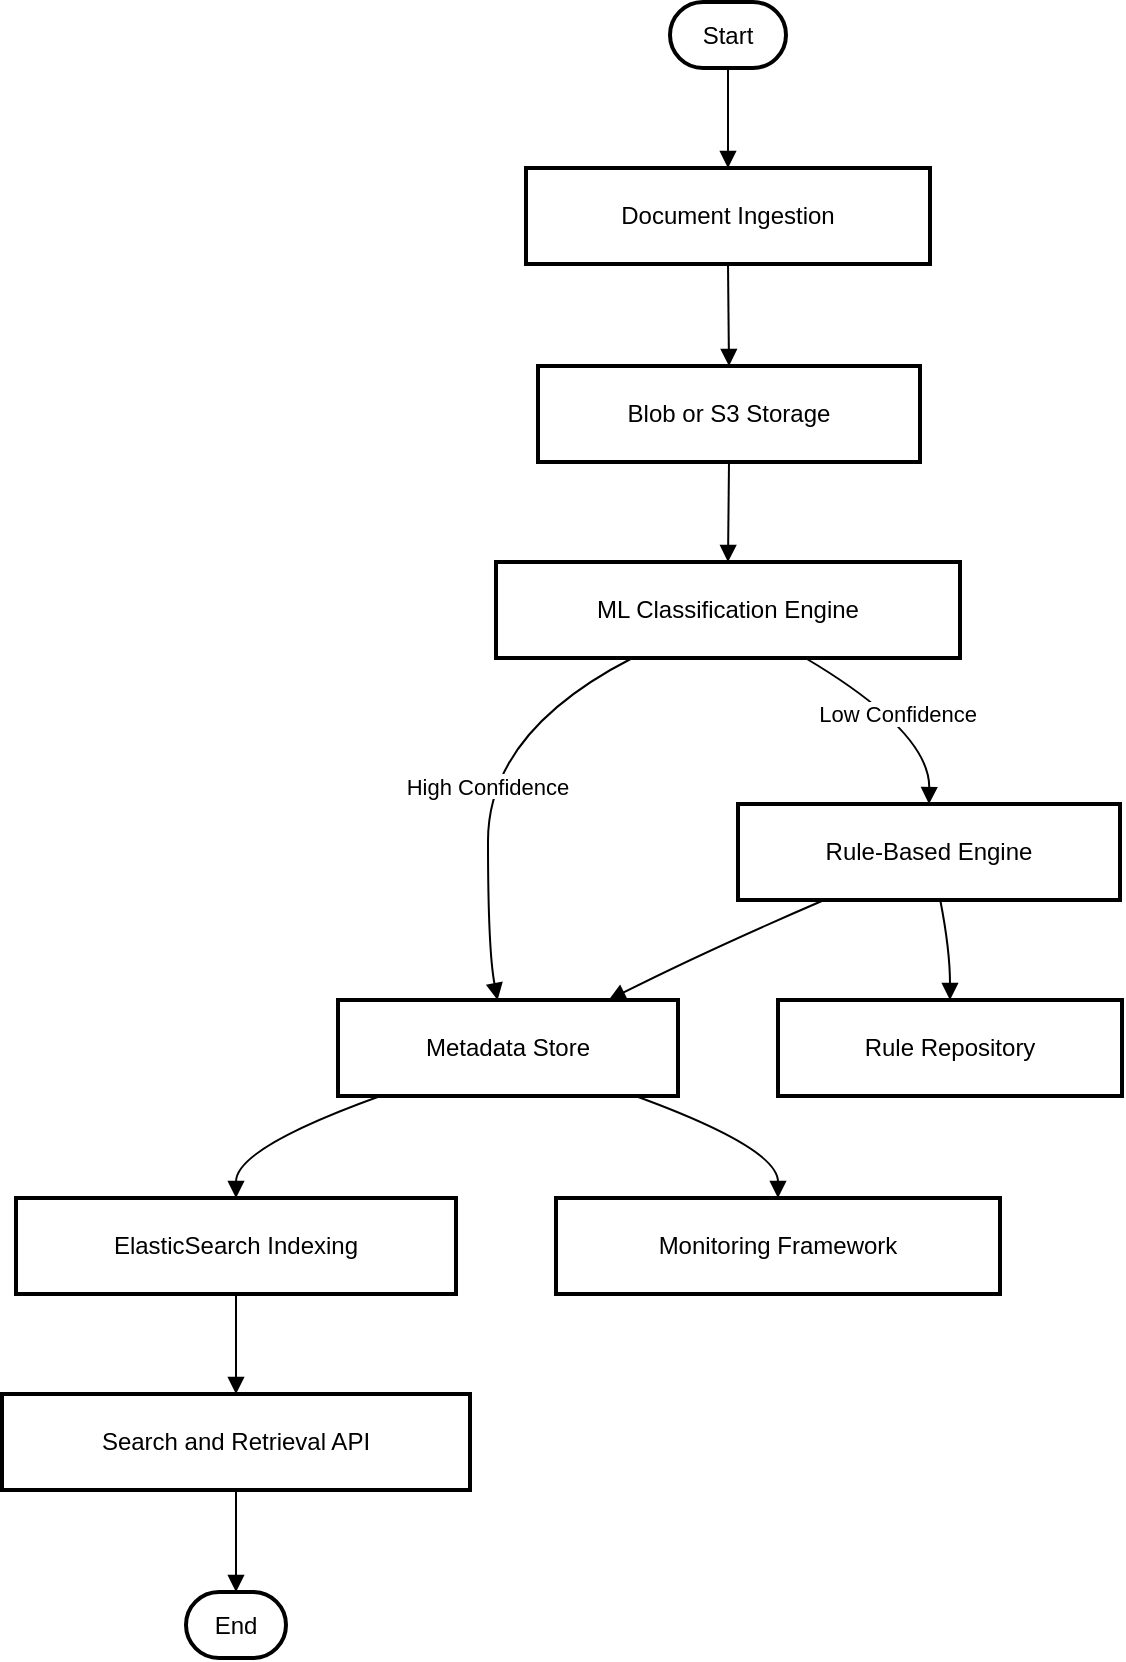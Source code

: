 <mxfile version="24.8.6">
  <diagram name="Page-1" id="se5bkJXgK8OaHUlRsgFr">
    <mxGraphModel dx="1985" dy="857" grid="1" gridSize="10" guides="1" tooltips="1" connect="1" arrows="1" fold="1" page="1" pageScale="1" pageWidth="850" pageHeight="1100" math="0" shadow="0">
      <root>
        <mxCell id="0" />
        <mxCell id="1" parent="0" />
        <mxCell id="tDw0Kk_PkB-AB_nRdGUu-1" value="Start" style="rounded=1;whiteSpace=wrap;arcSize=50;strokeWidth=2;" vertex="1" parent="1">
          <mxGeometry x="354" y="220" width="58" height="33" as="geometry" />
        </mxCell>
        <mxCell id="tDw0Kk_PkB-AB_nRdGUu-2" value="Document Ingestion" style="whiteSpace=wrap;strokeWidth=2;" vertex="1" parent="1">
          <mxGeometry x="282" y="303" width="202" height="48" as="geometry" />
        </mxCell>
        <mxCell id="tDw0Kk_PkB-AB_nRdGUu-3" value="Blob or S3 Storage" style="whiteSpace=wrap;strokeWidth=2;" vertex="1" parent="1">
          <mxGeometry x="288" y="402" width="191" height="48" as="geometry" />
        </mxCell>
        <mxCell id="tDw0Kk_PkB-AB_nRdGUu-4" value="ML Classification Engine" style="whiteSpace=wrap;strokeWidth=2;" vertex="1" parent="1">
          <mxGeometry x="267" y="500" width="232" height="48" as="geometry" />
        </mxCell>
        <mxCell id="tDw0Kk_PkB-AB_nRdGUu-5" value="Metadata Store" style="whiteSpace=wrap;strokeWidth=2;" vertex="1" parent="1">
          <mxGeometry x="188" y="719" width="170" height="48" as="geometry" />
        </mxCell>
        <mxCell id="tDw0Kk_PkB-AB_nRdGUu-6" value="Rule-Based Engine" style="whiteSpace=wrap;strokeWidth=2;" vertex="1" parent="1">
          <mxGeometry x="388" y="621" width="191" height="48" as="geometry" />
        </mxCell>
        <mxCell id="tDw0Kk_PkB-AB_nRdGUu-7" value="Rule Repository" style="whiteSpace=wrap;strokeWidth=2;" vertex="1" parent="1">
          <mxGeometry x="408" y="719" width="172" height="48" as="geometry" />
        </mxCell>
        <mxCell id="tDw0Kk_PkB-AB_nRdGUu-8" value="ElasticSearch Indexing" style="whiteSpace=wrap;strokeWidth=2;" vertex="1" parent="1">
          <mxGeometry x="27" y="818" width="220" height="48" as="geometry" />
        </mxCell>
        <mxCell id="tDw0Kk_PkB-AB_nRdGUu-9" value="Search and Retrieval API" style="whiteSpace=wrap;strokeWidth=2;" vertex="1" parent="1">
          <mxGeometry x="20" y="916" width="234" height="48" as="geometry" />
        </mxCell>
        <mxCell id="tDw0Kk_PkB-AB_nRdGUu-10" value="Monitoring Framework" style="whiteSpace=wrap;strokeWidth=2;" vertex="1" parent="1">
          <mxGeometry x="297" y="818" width="222" height="48" as="geometry" />
        </mxCell>
        <mxCell id="tDw0Kk_PkB-AB_nRdGUu-11" value="End" style="rounded=1;whiteSpace=wrap;arcSize=50;strokeWidth=2;" vertex="1" parent="1">
          <mxGeometry x="112" y="1015" width="50" height="33" as="geometry" />
        </mxCell>
        <mxCell id="tDw0Kk_PkB-AB_nRdGUu-12" value="" style="curved=1;startArrow=none;endArrow=block;exitX=0.5;exitY=1.01;entryX=0.5;entryY=0.01;rounded=0;" edge="1" parent="1" source="tDw0Kk_PkB-AB_nRdGUu-1" target="tDw0Kk_PkB-AB_nRdGUu-2">
          <mxGeometry relative="1" as="geometry">
            <Array as="points" />
          </mxGeometry>
        </mxCell>
        <mxCell id="tDw0Kk_PkB-AB_nRdGUu-13" value="" style="curved=1;startArrow=none;endArrow=block;exitX=0.5;exitY=1.02;entryX=0.5;entryY=0;rounded=0;" edge="1" parent="1" source="tDw0Kk_PkB-AB_nRdGUu-2" target="tDw0Kk_PkB-AB_nRdGUu-3">
          <mxGeometry relative="1" as="geometry">
            <Array as="points" />
          </mxGeometry>
        </mxCell>
        <mxCell id="tDw0Kk_PkB-AB_nRdGUu-14" value="" style="curved=1;startArrow=none;endArrow=block;exitX=0.5;exitY=1;entryX=0.5;entryY=0;rounded=0;" edge="1" parent="1" source="tDw0Kk_PkB-AB_nRdGUu-3" target="tDw0Kk_PkB-AB_nRdGUu-4">
          <mxGeometry relative="1" as="geometry">
            <Array as="points" />
          </mxGeometry>
        </mxCell>
        <mxCell id="tDw0Kk_PkB-AB_nRdGUu-15" value="High Confidence" style="curved=1;startArrow=none;endArrow=block;exitX=0.29;exitY=1.01;entryX=0.47;entryY=0.01;rounded=0;" edge="1" parent="1" source="tDw0Kk_PkB-AB_nRdGUu-4" target="tDw0Kk_PkB-AB_nRdGUu-5">
          <mxGeometry relative="1" as="geometry">
            <Array as="points">
              <mxPoint x="263" y="585" />
              <mxPoint x="263" y="694" />
            </Array>
          </mxGeometry>
        </mxCell>
        <mxCell id="tDw0Kk_PkB-AB_nRdGUu-16" value="Low Confidence" style="curved=1;startArrow=none;endArrow=block;exitX=0.67;exitY=1.01;entryX=0.5;entryY=0;rounded=0;" edge="1" parent="1" source="tDw0Kk_PkB-AB_nRdGUu-4" target="tDw0Kk_PkB-AB_nRdGUu-6">
          <mxGeometry relative="1" as="geometry">
            <Array as="points">
              <mxPoint x="484" y="585" />
            </Array>
          </mxGeometry>
        </mxCell>
        <mxCell id="tDw0Kk_PkB-AB_nRdGUu-17" value="" style="curved=1;startArrow=none;endArrow=block;exitX=0.53;exitY=1.01;entryX=0.5;entryY=0.01;rounded=0;" edge="1" parent="1" source="tDw0Kk_PkB-AB_nRdGUu-6" target="tDw0Kk_PkB-AB_nRdGUu-7">
          <mxGeometry relative="1" as="geometry">
            <Array as="points">
              <mxPoint x="494" y="694" />
            </Array>
          </mxGeometry>
        </mxCell>
        <mxCell id="tDw0Kk_PkB-AB_nRdGUu-18" value="" style="curved=1;startArrow=none;endArrow=block;exitX=0.22;exitY=1.01;entryX=0.79;entryY=0.01;rounded=0;" edge="1" parent="1" source="tDw0Kk_PkB-AB_nRdGUu-6" target="tDw0Kk_PkB-AB_nRdGUu-5">
          <mxGeometry relative="1" as="geometry">
            <Array as="points">
              <mxPoint x="373" y="694" />
            </Array>
          </mxGeometry>
        </mxCell>
        <mxCell id="tDw0Kk_PkB-AB_nRdGUu-19" value="" style="curved=1;startArrow=none;endArrow=block;exitX=0.11;exitY=1.02;entryX=0.5;entryY=0;rounded=0;" edge="1" parent="1" source="tDw0Kk_PkB-AB_nRdGUu-5" target="tDw0Kk_PkB-AB_nRdGUu-8">
          <mxGeometry relative="1" as="geometry">
            <Array as="points">
              <mxPoint x="137" y="793" />
            </Array>
          </mxGeometry>
        </mxCell>
        <mxCell id="tDw0Kk_PkB-AB_nRdGUu-20" value="" style="curved=1;startArrow=none;endArrow=block;exitX=0.5;exitY=1;entryX=0.5;entryY=0;rounded=0;" edge="1" parent="1" source="tDw0Kk_PkB-AB_nRdGUu-8" target="tDw0Kk_PkB-AB_nRdGUu-9">
          <mxGeometry relative="1" as="geometry">
            <Array as="points" />
          </mxGeometry>
        </mxCell>
        <mxCell id="tDw0Kk_PkB-AB_nRdGUu-21" value="" style="curved=1;startArrow=none;endArrow=block;exitX=0.89;exitY=1.02;entryX=0.5;entryY=0;rounded=0;" edge="1" parent="1" source="tDw0Kk_PkB-AB_nRdGUu-5" target="tDw0Kk_PkB-AB_nRdGUu-10">
          <mxGeometry relative="1" as="geometry">
            <Array as="points">
              <mxPoint x="408" y="793" />
            </Array>
          </mxGeometry>
        </mxCell>
        <mxCell id="tDw0Kk_PkB-AB_nRdGUu-22" value="" style="curved=1;startArrow=none;endArrow=block;exitX=0.5;exitY=1.01;entryX=0.5;entryY=-0.01;rounded=0;" edge="1" parent="1" source="tDw0Kk_PkB-AB_nRdGUu-9" target="tDw0Kk_PkB-AB_nRdGUu-11">
          <mxGeometry relative="1" as="geometry">
            <Array as="points" />
          </mxGeometry>
        </mxCell>
      </root>
    </mxGraphModel>
  </diagram>
</mxfile>

